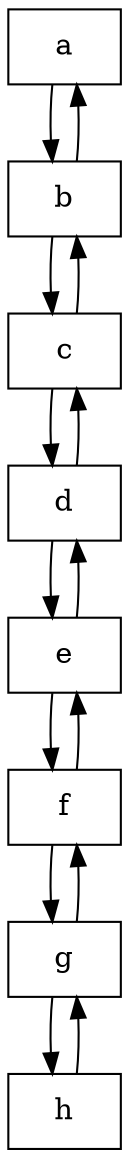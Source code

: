 digraph caracteres{ 
node[shape=record]; 
node0[label=a];
node0->node1;
node1->node0;
node1[label=b];
node1->node2;
node2->node1;
node2[label=c];
node2->node3;
node3->node2;
node3[label=d];
node3->node4;
node4->node3;
node4[label=e];
node4->node5;
node5->node4;
node5[label=f];
node5->node6;
node6->node5;
node6[label=g];
node6->node7;
node7->node6;
node7[label=h];
}